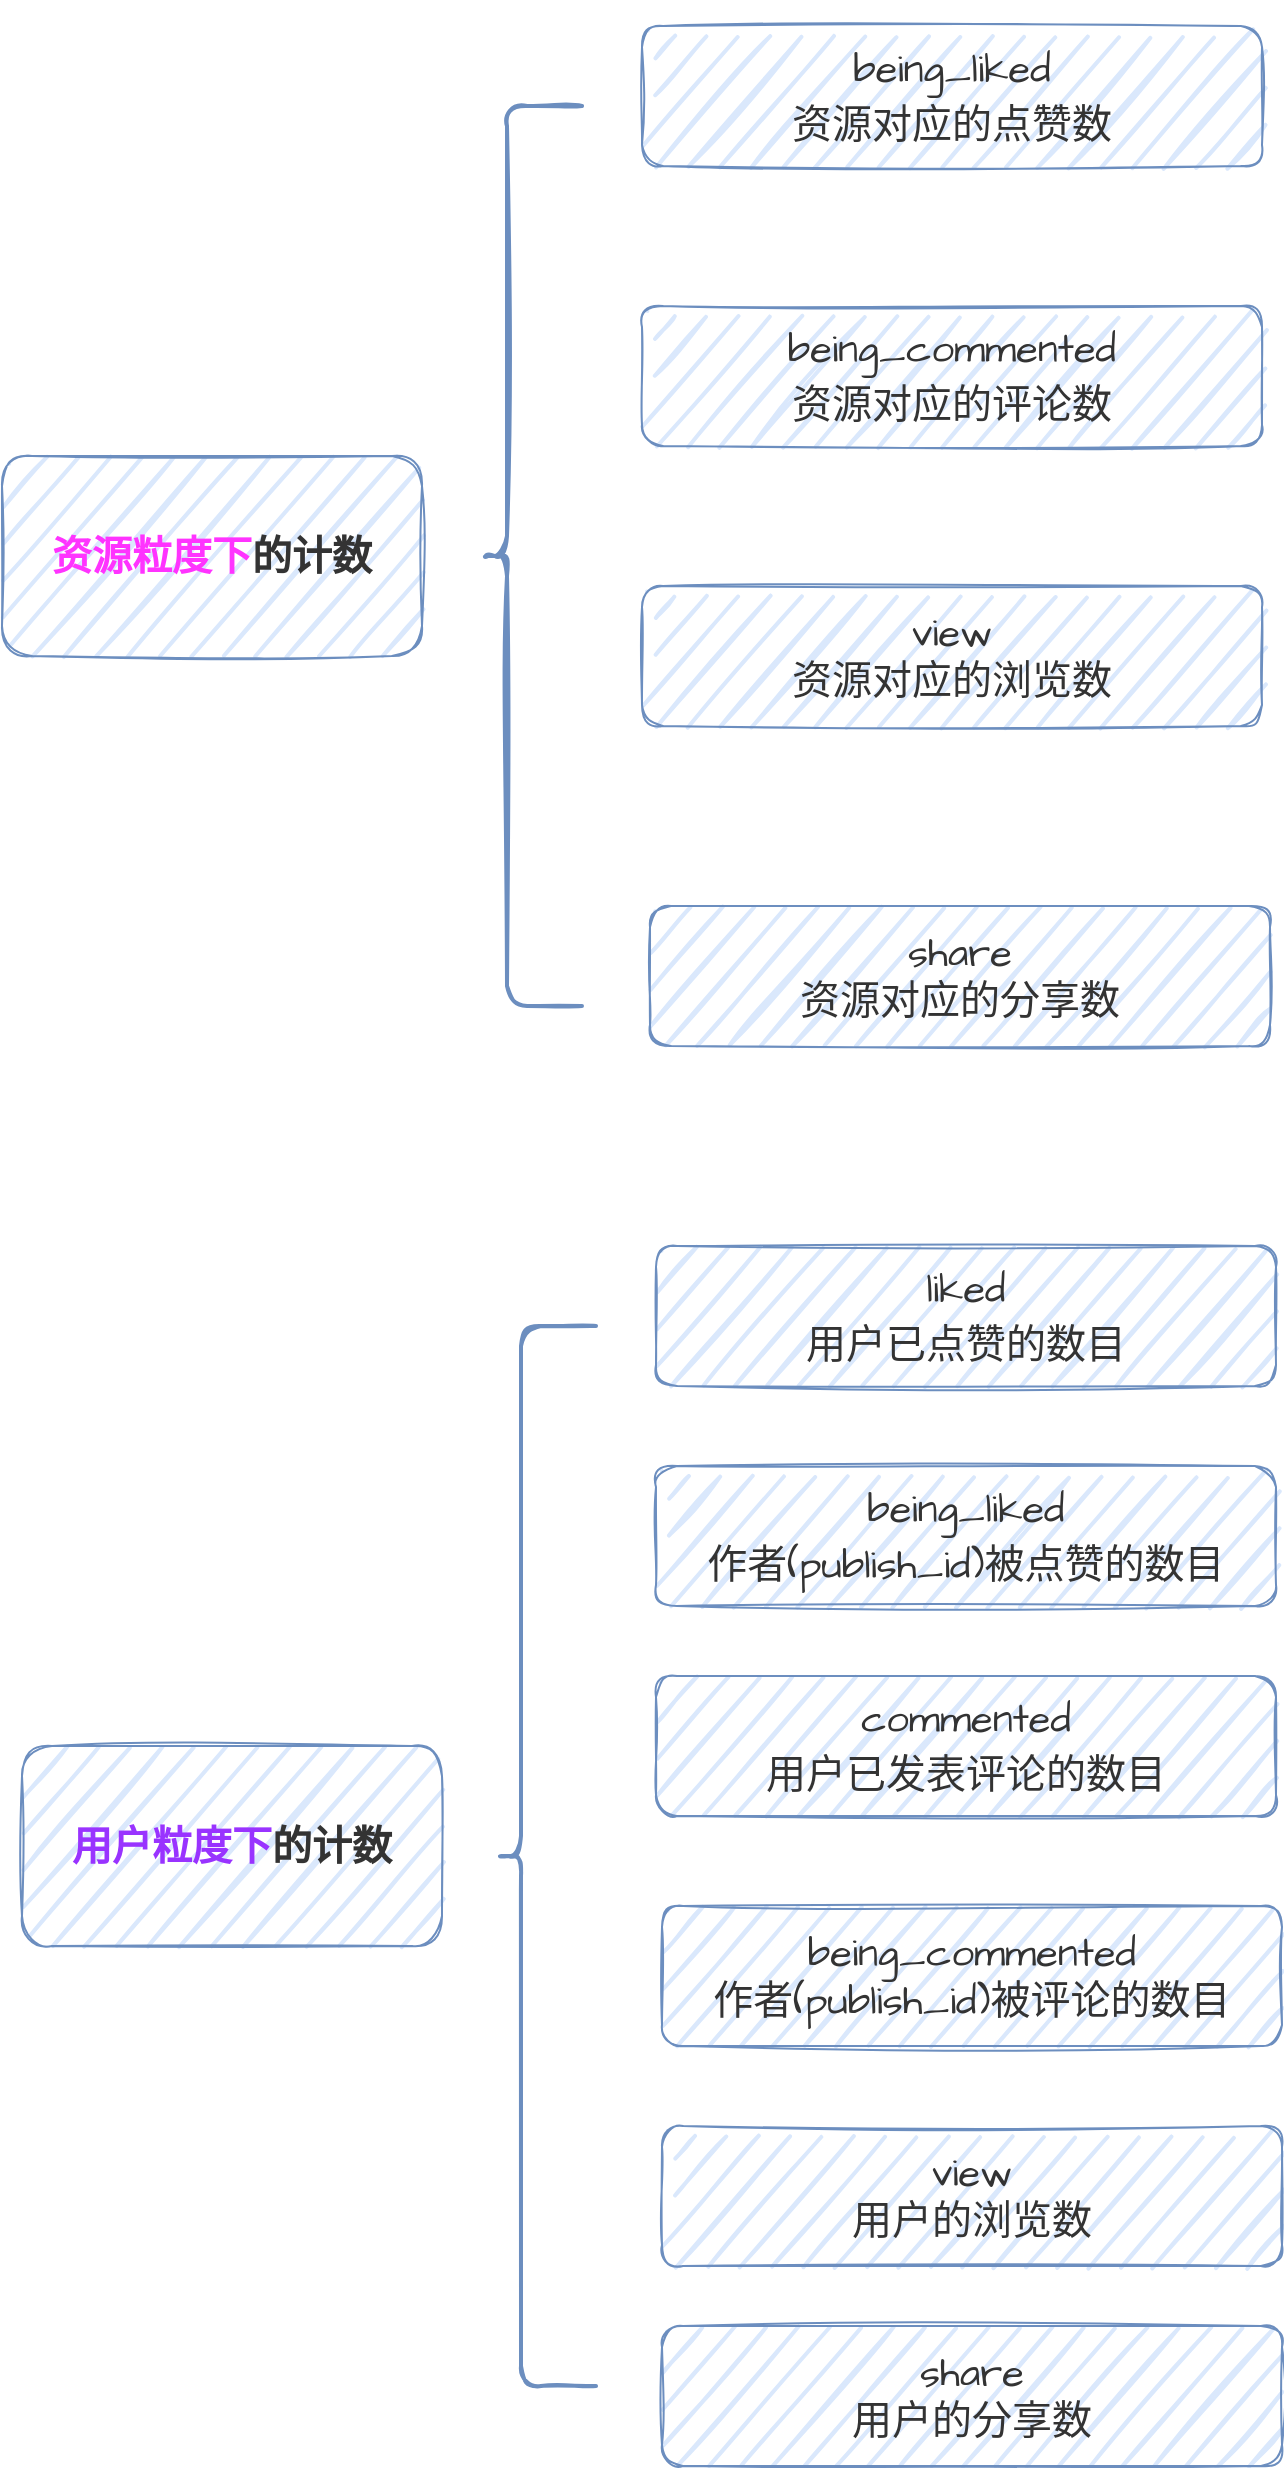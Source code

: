 <mxfile version="20.7.3" type="github">
  <diagram id="OFfk3m-CUPM5vA5_71vh" name="第 1 页">
    <mxGraphModel dx="1026" dy="733" grid="1" gridSize="10" guides="1" tooltips="1" connect="1" arrows="1" fold="1" page="1" pageScale="1" pageWidth="827" pageHeight="1169" math="0" shadow="0">
      <root>
        <mxCell id="0" />
        <mxCell id="1" parent="0" />
        <mxCell id="oGa8BiXP_3EPm-OH-dbe-3" value="&lt;b style=&quot;&quot;&gt;&lt;font color=&quot;#ff33ff&quot;&gt;资源粒度下&lt;/font&gt;&lt;font color=&quot;#333333&quot;&gt;的计数&lt;/font&gt;&lt;/b&gt;" style="rounded=1;whiteSpace=wrap;html=1;sketch=1;hachureGap=12;jiggle=1;curveFitting=1;fontFamily=Architects Daughter;fontSource=https%3A%2F%2Ffonts.googleapis.com%2Fcss%3Ffamily%3DArchitects%2BDaughter;fontSize=20;fillColor=#dae8fc;strokeColor=#6c8ebf;strokeWidth=1;glass=0;shadow=0;fillWeight=2;perimeterSpacing=0;hachureAngle=-41;simplification=0;fontColor=#1A1A1A;" vertex="1" parent="1">
          <mxGeometry x="90" y="245" width="210" height="100" as="geometry" />
        </mxCell>
        <mxCell id="oGa8BiXP_3EPm-OH-dbe-4" value="&lt;p style=&quot;line-height: 140%;&quot;&gt;&lt;font&gt;being_liked&lt;br&gt;资源对应的点赞数&lt;br&gt;&lt;/font&gt;&lt;/p&gt;" style="rounded=1;whiteSpace=wrap;html=1;sketch=1;hachureGap=12;jiggle=1;curveFitting=1;fontFamily=Architects Daughter;fontSource=https%3A%2F%2Ffonts.googleapis.com%2Fcss%3Ffamily%3DArchitects%2BDaughter;fontSize=20;fillColor=#dae8fc;strokeColor=#6c8ebf;strokeWidth=1;glass=0;shadow=0;fillWeight=2;hachureAngle=-41;simplification=0;fontColor=#333333;" vertex="1" parent="1">
          <mxGeometry x="410" y="30" width="310" height="70" as="geometry" />
        </mxCell>
        <mxCell id="oGa8BiXP_3EPm-OH-dbe-5" value="&lt;p style=&quot;line-height: 140%;&quot;&gt;&lt;font&gt;being_commented&lt;br&gt;资源对应的评论数&lt;br&gt;&lt;/font&gt;&lt;/p&gt;" style="rounded=1;whiteSpace=wrap;html=1;sketch=1;hachureGap=12;jiggle=1;curveFitting=1;fontFamily=Architects Daughter;fontSource=https%3A%2F%2Ffonts.googleapis.com%2Fcss%3Ffamily%3DArchitects%2BDaughter;fontSize=20;fillColor=#dae8fc;strokeColor=#6c8ebf;strokeWidth=1;glass=0;shadow=0;fillWeight=2;fontColor=#333333;hachureAngle=-41;" vertex="1" parent="1">
          <mxGeometry x="410" y="170" width="310" height="70" as="geometry" />
        </mxCell>
        <mxCell id="oGa8BiXP_3EPm-OH-dbe-6" value="&lt;font&gt;view&lt;br&gt;资源对应的浏览数&lt;br&gt;&lt;/font&gt;" style="rounded=1;whiteSpace=wrap;html=1;sketch=1;hachureGap=12;jiggle=1;curveFitting=1;fontFamily=Architects Daughter;fontSource=https%3A%2F%2Ffonts.googleapis.com%2Fcss%3Ffamily%3DArchitects%2BDaughter;fontSize=20;fillColor=#dae8fc;strokeColor=#6c8ebf;strokeWidth=1;glass=0;shadow=0;fillWeight=2;fontColor=#333333;" vertex="1" parent="1">
          <mxGeometry x="410" y="310" width="310" height="70" as="geometry" />
        </mxCell>
        <mxCell id="oGa8BiXP_3EPm-OH-dbe-7" value="&lt;font&gt;share&lt;br&gt;资源对应的分享数&lt;br&gt;&lt;/font&gt;" style="rounded=1;whiteSpace=wrap;html=1;sketch=1;hachureGap=12;jiggle=1;curveFitting=1;fontFamily=Architects Daughter;fontSource=https%3A%2F%2Ffonts.googleapis.com%2Fcss%3Ffamily%3DArchitects%2BDaughter;fontSize=20;fillColor=#dae8fc;strokeColor=#6c8ebf;strokeWidth=1;glass=0;shadow=0;fillWeight=2;fontColor=#333333;hachureAngle=-41;" vertex="1" parent="1">
          <mxGeometry x="414" y="470" width="310" height="70" as="geometry" />
        </mxCell>
        <mxCell id="oGa8BiXP_3EPm-OH-dbe-8" value="" style="shape=curlyBracket;whiteSpace=wrap;html=1;rounded=1;labelPosition=left;verticalLabelPosition=middle;align=right;verticalAlign=middle;shadow=0;glass=0;sketch=1;fillWeight=2;hachureGap=12;hachureAngle=-41;jiggle=1;curveFitting=1;simplification=0;strokeColor=#6c8ebf;strokeWidth=2;fontFamily=Architects Daughter;fontSource=https%3A%2F%2Ffonts.googleapis.com%2Fcss%3Ffamily%3DArchitects%2BDaughter;fontSize=20;fillColor=#dae8fc;size=0.25;" vertex="1" parent="1">
          <mxGeometry x="330" y="70" width="50" height="450" as="geometry" />
        </mxCell>
        <mxCell id="oGa8BiXP_3EPm-OH-dbe-9" value="&lt;p style=&quot;line-height: 140%;&quot;&gt;&lt;font&gt;liked&lt;br&gt;用户已点赞的数目&lt;/font&gt;&lt;/p&gt;" style="rounded=1;whiteSpace=wrap;html=1;sketch=1;hachureGap=12;jiggle=1;curveFitting=1;fontFamily=Architects Daughter;fontSource=https%3A%2F%2Ffonts.googleapis.com%2Fcss%3Ffamily%3DArchitects%2BDaughter;fontSize=20;fillColor=#dae8fc;strokeColor=#6c8ebf;strokeWidth=1;glass=0;shadow=0;fillWeight=2;hachureAngle=-41;simplification=0;fontColor=#333333;" vertex="1" parent="1">
          <mxGeometry x="417" y="640" width="310" height="70" as="geometry" />
        </mxCell>
        <mxCell id="oGa8BiXP_3EPm-OH-dbe-10" value="&lt;p style=&quot;line-height: 140%;&quot;&gt;&lt;font&gt;commented&lt;br&gt;用户已发表评论的数目&lt;br&gt;&lt;/font&gt;&lt;/p&gt;" style="rounded=1;whiteSpace=wrap;html=1;sketch=1;hachureGap=12;jiggle=1;curveFitting=1;fontFamily=Architects Daughter;fontSource=https%3A%2F%2Ffonts.googleapis.com%2Fcss%3Ffamily%3DArchitects%2BDaughter;fontSize=20;fillColor=#dae8fc;strokeColor=#6c8ebf;strokeWidth=1;glass=0;shadow=0;fillWeight=2;fontColor=#333333;hachureAngle=-41;" vertex="1" parent="1">
          <mxGeometry x="417" y="855" width="310" height="70" as="geometry" />
        </mxCell>
        <mxCell id="oGa8BiXP_3EPm-OH-dbe-11" value="&lt;font&gt;being_commented&lt;br style=&quot;border-color: var(--border-color);&quot;&gt;作者(publish_id)被评论的数目&lt;br&gt;&lt;/font&gt;" style="rounded=1;whiteSpace=wrap;html=1;sketch=1;hachureGap=12;jiggle=1;curveFitting=1;fontFamily=Architects Daughter;fontSource=https%3A%2F%2Ffonts.googleapis.com%2Fcss%3Ffamily%3DArchitects%2BDaughter;fontSize=20;fillColor=#dae8fc;strokeColor=#6c8ebf;strokeWidth=1;glass=0;shadow=0;fillWeight=2;fontColor=#333333;" vertex="1" parent="1">
          <mxGeometry x="420" y="970" width="310" height="70" as="geometry" />
        </mxCell>
        <mxCell id="oGa8BiXP_3EPm-OH-dbe-12" value="&lt;font&gt;share&lt;br&gt;用户的分享数&lt;br&gt;&lt;/font&gt;" style="rounded=1;whiteSpace=wrap;html=1;sketch=1;hachureGap=12;jiggle=1;curveFitting=1;fontFamily=Architects Daughter;fontSource=https%3A%2F%2Ffonts.googleapis.com%2Fcss%3Ffamily%3DArchitects%2BDaughter;fontSize=20;fillColor=#dae8fc;strokeColor=#6c8ebf;strokeWidth=1;glass=0;shadow=0;fillWeight=2;fontColor=#333333;hachureAngle=-41;" vertex="1" parent="1">
          <mxGeometry x="420" y="1180" width="310" height="70" as="geometry" />
        </mxCell>
        <mxCell id="oGa8BiXP_3EPm-OH-dbe-13" value="" style="shape=curlyBracket;whiteSpace=wrap;html=1;rounded=1;labelPosition=left;verticalLabelPosition=middle;align=right;verticalAlign=middle;shadow=0;glass=0;sketch=1;fillWeight=2;hachureGap=12;hachureAngle=-41;jiggle=1;curveFitting=1;simplification=0;strokeColor=#6c8ebf;strokeWidth=2;fontFamily=Architects Daughter;fontSource=https%3A%2F%2Ffonts.googleapis.com%2Fcss%3Ffamily%3DArchitects%2BDaughter;fontSize=20;fillColor=#dae8fc;size=0.25;" vertex="1" parent="1">
          <mxGeometry x="337" y="680" width="50" height="530" as="geometry" />
        </mxCell>
        <mxCell id="oGa8BiXP_3EPm-OH-dbe-14" value="&lt;b style=&quot;&quot;&gt;&lt;font color=&quot;#9933ff&quot;&gt;用户粒度下&lt;/font&gt;&lt;font color=&quot;#333333&quot;&gt;的计数&lt;/font&gt;&lt;/b&gt;" style="rounded=1;whiteSpace=wrap;html=1;sketch=1;hachureGap=12;jiggle=1;curveFitting=1;fontFamily=Architects Daughter;fontSource=https%3A%2F%2Ffonts.googleapis.com%2Fcss%3Ffamily%3DArchitects%2BDaughter;fontSize=20;fillColor=#dae8fc;strokeColor=#6c8ebf;strokeWidth=1;glass=0;shadow=0;fillWeight=2;perimeterSpacing=0;hachureAngle=-41;simplification=0;fontColor=#1A1A1A;" vertex="1" parent="1">
          <mxGeometry x="100" y="890" width="210" height="100" as="geometry" />
        </mxCell>
        <mxCell id="oGa8BiXP_3EPm-OH-dbe-15" value="&lt;p style=&quot;line-height: 140%;&quot;&gt;&lt;font&gt;being_liked&lt;br&gt;作者(publish_id)被点赞的数目&lt;/font&gt;&lt;/p&gt;" style="rounded=1;whiteSpace=wrap;html=1;sketch=1;hachureGap=12;jiggle=1;curveFitting=1;fontFamily=Architects Daughter;fontSource=https%3A%2F%2Ffonts.googleapis.com%2Fcss%3Ffamily%3DArchitects%2BDaughter;fontSize=20;fillColor=#dae8fc;strokeColor=#6c8ebf;strokeWidth=1;glass=0;shadow=0;fillWeight=2;hachureAngle=-41;simplification=0;fontColor=#333333;" vertex="1" parent="1">
          <mxGeometry x="417" y="750" width="310" height="70" as="geometry" />
        </mxCell>
        <mxCell id="oGa8BiXP_3EPm-OH-dbe-16" value="&lt;font&gt;view&lt;br&gt;用户的浏览数&lt;br&gt;&lt;/font&gt;" style="rounded=1;whiteSpace=wrap;html=1;sketch=1;hachureGap=12;jiggle=1;curveFitting=1;fontFamily=Architects Daughter;fontSource=https%3A%2F%2Ffonts.googleapis.com%2Fcss%3Ffamily%3DArchitects%2BDaughter;fontSize=20;fillColor=#dae8fc;strokeColor=#6c8ebf;strokeWidth=1;glass=0;shadow=0;fillWeight=2;fontColor=#333333;" vertex="1" parent="1">
          <mxGeometry x="420" y="1080" width="310" height="70" as="geometry" />
        </mxCell>
      </root>
    </mxGraphModel>
  </diagram>
</mxfile>
